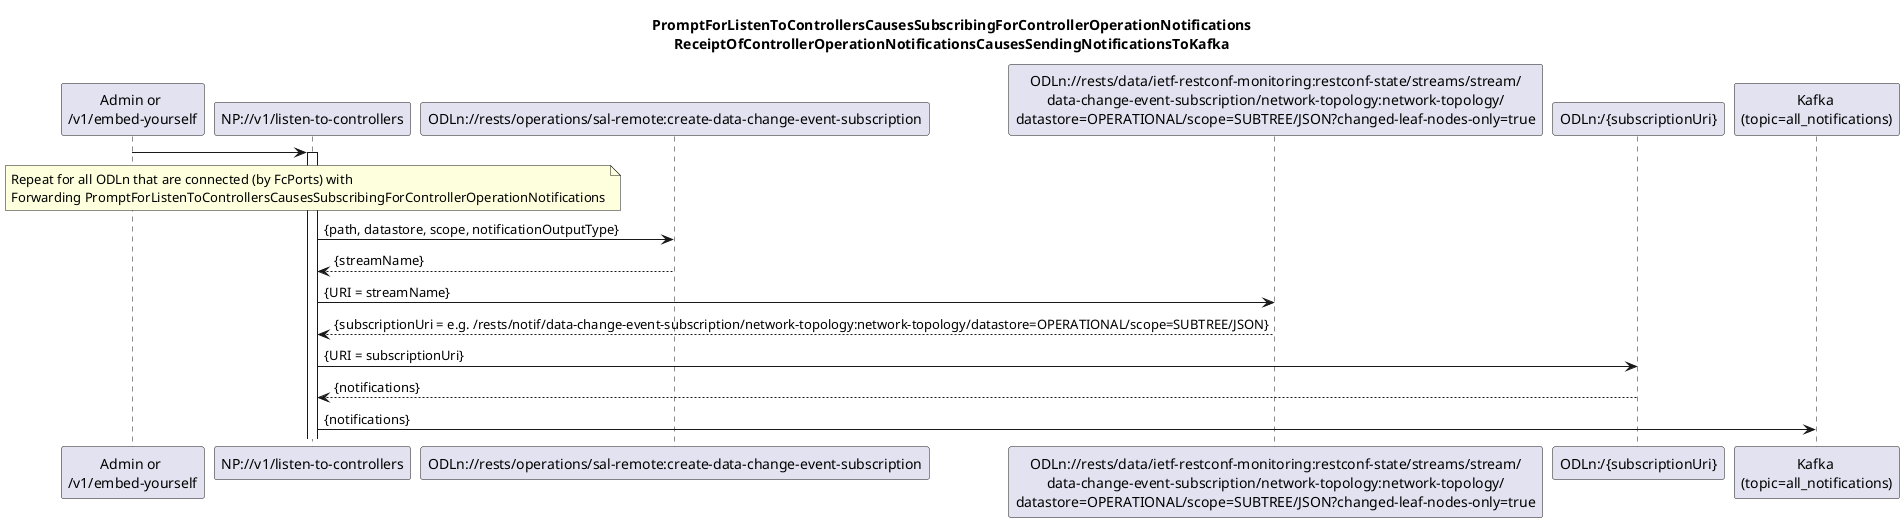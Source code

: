 @startuml is003_SubscribingForControllerOperationNotifications
skinparam responseMessageBelowArrow true

title
  PromptForListenToControllersCausesSubscribingForControllerOperationNotifications
  ReceiptOfControllerOperationNotificationsCausesSendingNotificationsToKafka
end title

participant "Admin or \n/v1/embed-yourself" as Requestor
participant "NP://v1/listen-to-controllers" as NP_listen
participant "ODLn://rests/operations/sal-remote:create-data-change-event-subscription" as ODL_step1
participant "ODLn://rests/data/ietf-restconf-monitoring:restconf-state/streams/stream/\ndata-change-event-subscription/network-topology:network-topology/\ndatastore=OPERATIONAL/scope=SUBTREE/JSON?changed-leaf-nodes-only=true" as ODL_step2
participant "ODLn:/{subscriptionUri}" as ODL_step3
participant "Kafka \n(topic=all_notifications)" as Kafka

Requestor -> NP_listen
activate NP_listen

note over NP_listen
Repeat for all ODLn that are connected (by FcPorts) with
Forwarding PromptForListenToControllersCausesSubscribingForControllerOperationNotifications
end note

NP_listen -> ODL_step1: {path, datastore, scope, notificationOutputType}
ODL_step1 --> NP_listen: {streamName}

NP_listen -> ODL_step2: {URI = streamName}
ODL_step2 --> NP_listen: {subscriptionUri = e.g. /rests/notif/data-change-event-subscription/network-topology:network-topology/datastore=OPERATIONAL/scope=SUBTREE/JSON}

NP_listen -> ODL_step3: {URI = subscriptionUri}
ODL_step3 --> NP_listen: {notifications}

NP_listen -> Kafka: {notifications}

@enduml
